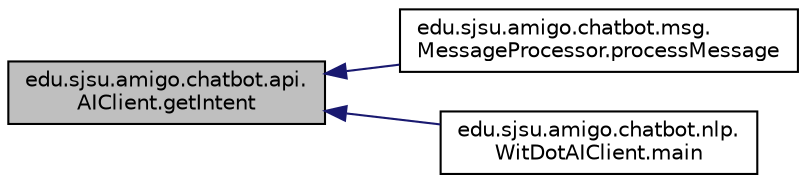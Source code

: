 digraph "edu.sjsu.amigo.chatbot.api.AIClient.getIntent"
{
  edge [fontname="Helvetica",fontsize="10",labelfontname="Helvetica",labelfontsize="10"];
  node [fontname="Helvetica",fontsize="10",shape=record];
  rankdir="LR";
  Node1 [label="edu.sjsu.amigo.chatbot.api.\lAIClient.getIntent",height=0.2,width=0.4,color="black", fillcolor="grey75", style="filled", fontcolor="black"];
  Node1 -> Node2 [dir="back",color="midnightblue",fontsize="10",style="solid"];
  Node2 [label="edu.sjsu.amigo.chatbot.msg.\lMessageProcessor.processMessage",height=0.2,width=0.4,color="black", fillcolor="white", style="filled",URL="$classedu_1_1sjsu_1_1amigo_1_1chatbot_1_1msg_1_1_message_processor.html#a0e027defe95a850441011579ee87374a"];
  Node1 -> Node3 [dir="back",color="midnightblue",fontsize="10",style="solid"];
  Node3 [label="edu.sjsu.amigo.chatbot.nlp.\lWitDotAIClient.main",height=0.2,width=0.4,color="black", fillcolor="white", style="filled",URL="$classedu_1_1sjsu_1_1amigo_1_1chatbot_1_1nlp_1_1_wit_dot_a_i_client.html#a554f5008f6927345c92e47a1f6fe1d39"];
}
